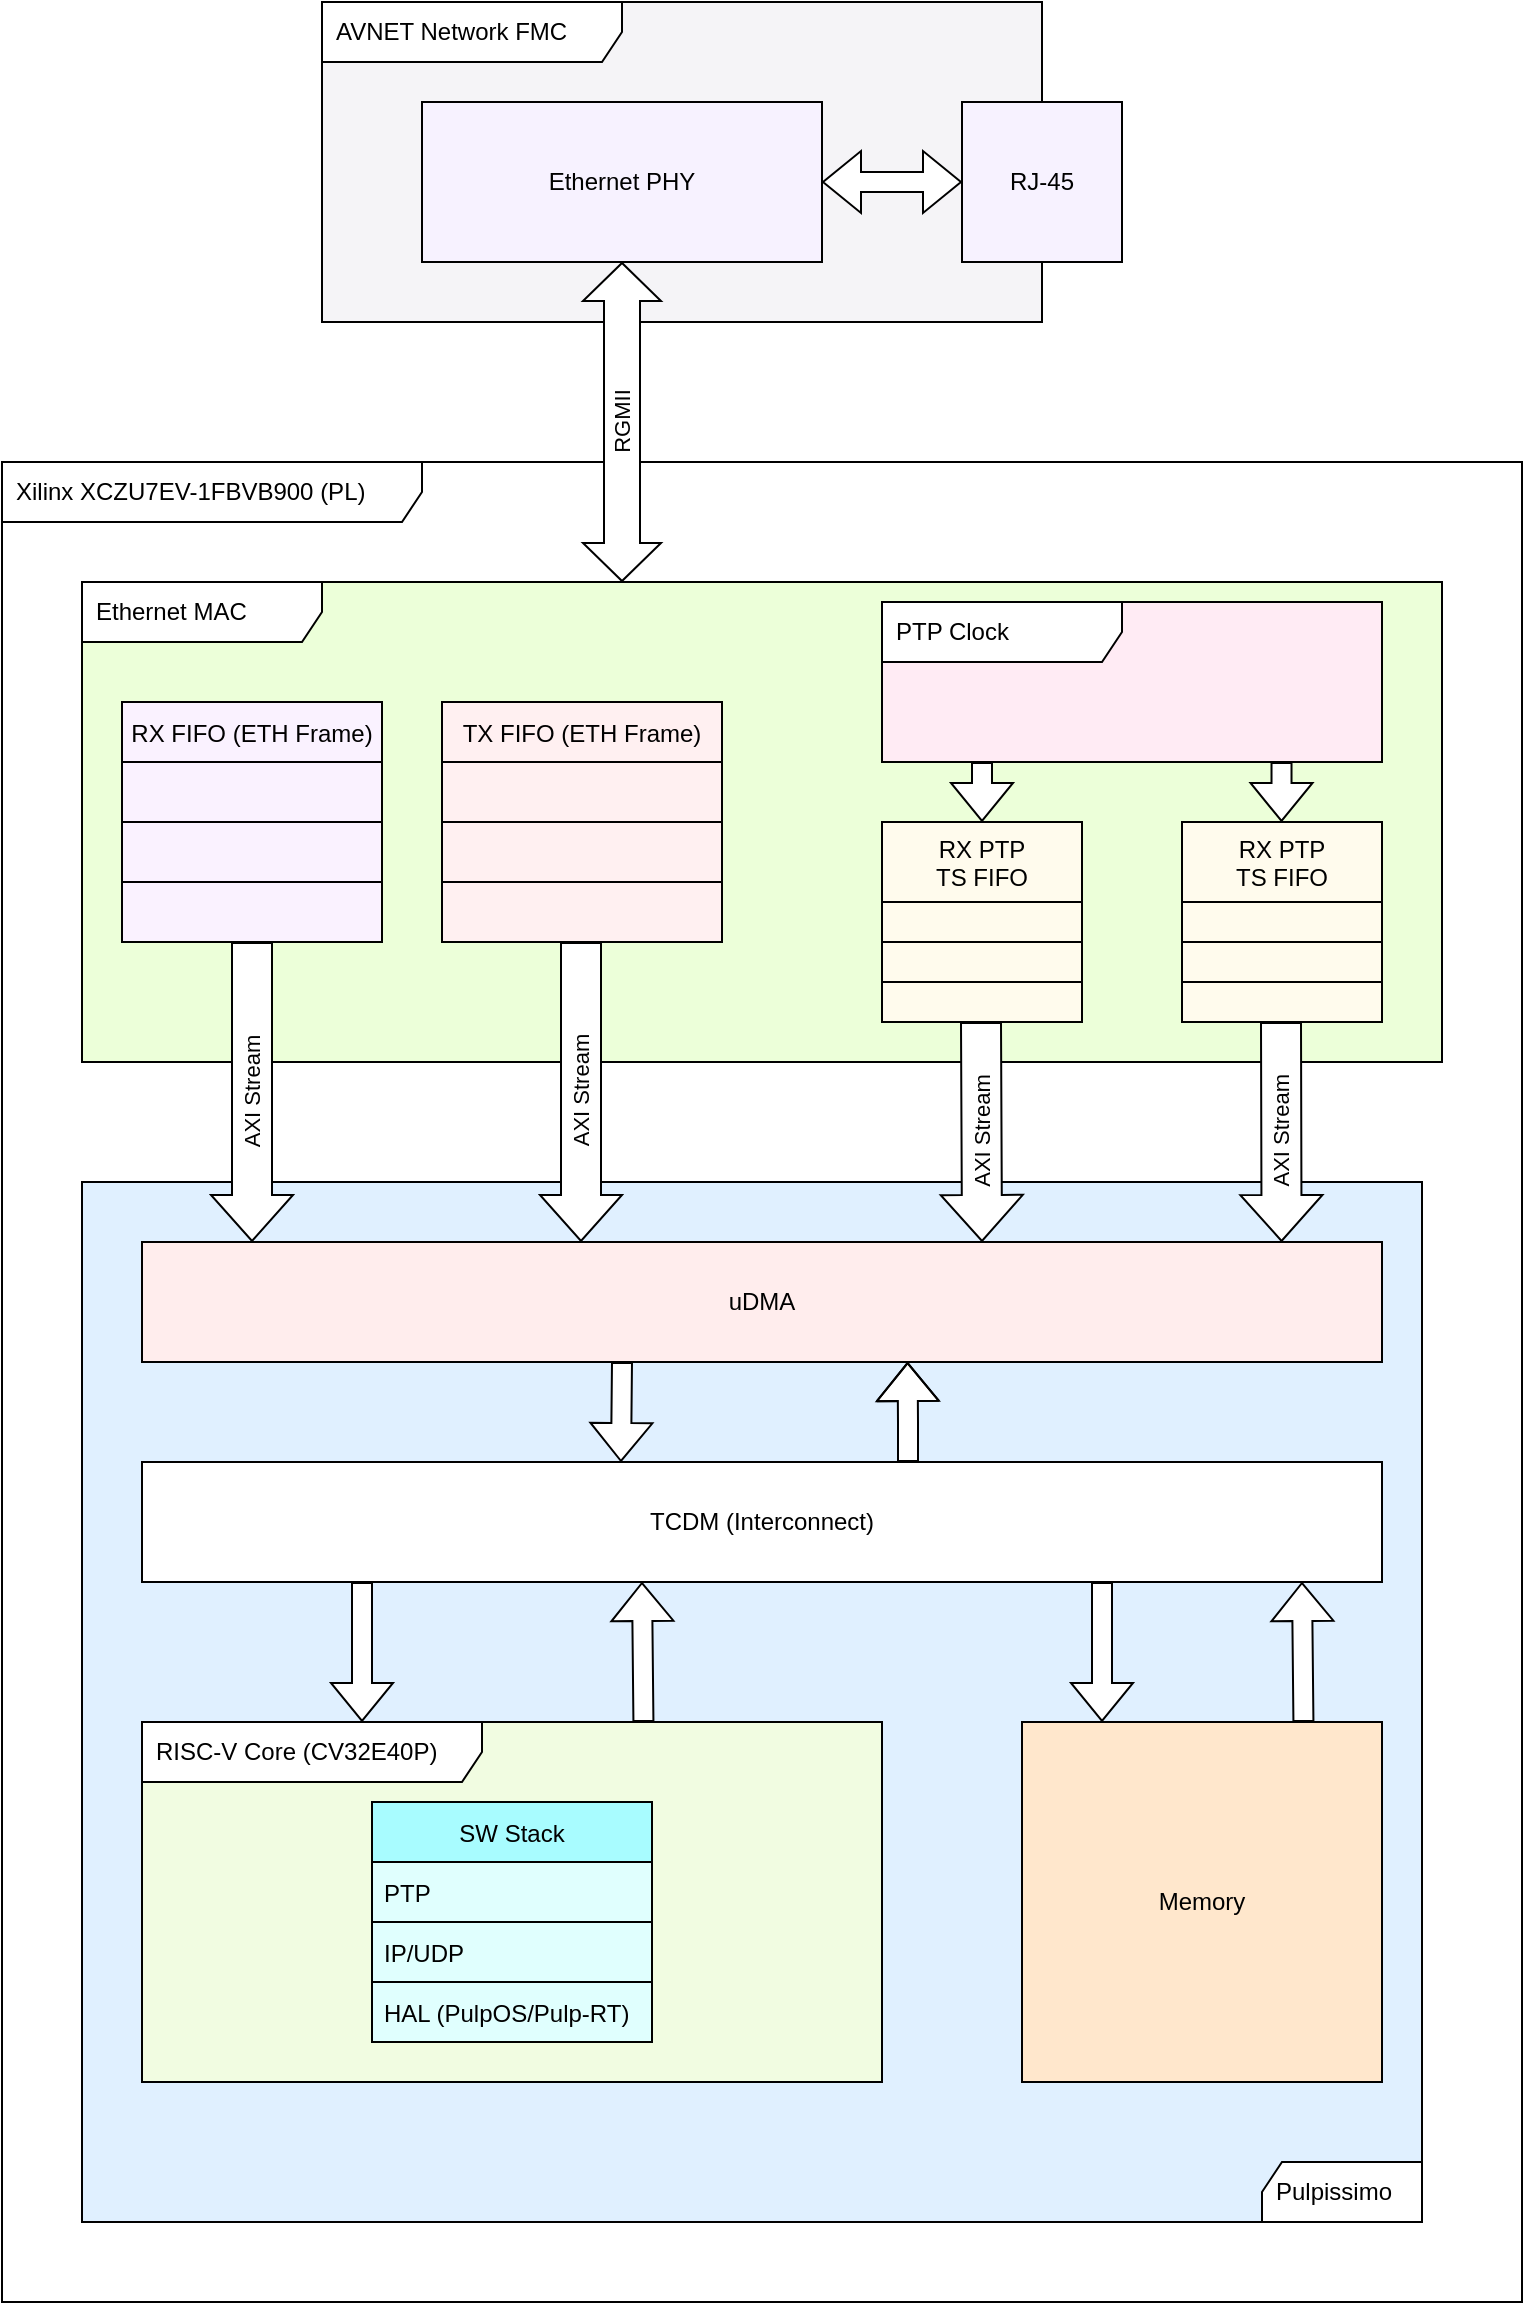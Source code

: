 <mxfile version="15.8.7" type="github">
  <diagram id="mLPpQYJzLz1xqzUndZVS" name="Page-1">
    <mxGraphModel dx="1422" dy="752" grid="1" gridSize="10" guides="1" tooltips="1" connect="1" arrows="1" fold="1" page="1" pageScale="1" pageWidth="827" pageHeight="1169" math="0" shadow="0">
      <root>
        <mxCell id="0" />
        <mxCell id="1" parent="0" />
        <mxCell id="8U_8XwLauRsZ4ZYQqi3w-3" value="Xilinx XCZU7EV-1FBVB900 (PL)" style="shape=umlFrame;whiteSpace=wrap;html=1;width=210;height=30;boundedLbl=1;verticalAlign=middle;align=left;spacingLeft=5;fillColor=default;swimlaneFillColor=#ffffff;" parent="1" vertex="1">
          <mxGeometry x="40" y="240" width="760" height="920" as="geometry" />
        </mxCell>
        <mxCell id="8U_8XwLauRsZ4ZYQqi3w-2" value="&lt;div&gt;Ethernet MAC&lt;/div&gt;" style="shape=umlFrame;whiteSpace=wrap;html=1;width=120;height=30;boundedLbl=1;verticalAlign=middle;align=left;spacingLeft=5;fillColor=#FFFFFF;swimlaneFillColor=#ECFFD9;" parent="1" vertex="1">
          <mxGeometry x="80" y="300" width="680" height="240" as="geometry" />
        </mxCell>
        <mxCell id="9wRkoVYpAe7Pgj8xl5cS-7" value="" style="group;fillColor=none;" parent="1" vertex="1" connectable="0">
          <mxGeometry x="200" y="10" width="400" height="160" as="geometry" />
        </mxCell>
        <mxCell id="9wRkoVYpAe7Pgj8xl5cS-1" value="AVNET Network FMC" style="shape=umlFrame;whiteSpace=wrap;html=1;width=150;height=30;boundedLbl=1;verticalAlign=middle;align=left;spacingLeft=5;fillColor=#FFFFFF;swimlaneFillColor=#F5F4F7;" parent="9wRkoVYpAe7Pgj8xl5cS-7" vertex="1">
          <mxGeometry width="360" height="160" as="geometry" />
        </mxCell>
        <mxCell id="9wRkoVYpAe7Pgj8xl5cS-3" value="&lt;span style=&quot;&quot;&gt;RJ-45&lt;/span&gt;" style="rounded=0;whiteSpace=wrap;html=1;labelBackgroundColor=none;fillColor=#F7F2FF;" parent="9wRkoVYpAe7Pgj8xl5cS-7" vertex="1">
          <mxGeometry x="320" y="50" width="80" height="80" as="geometry" />
        </mxCell>
        <mxCell id="9wRkoVYpAe7Pgj8xl5cS-4" value="Ethernet PHY" style="rounded=0;whiteSpace=wrap;html=1;labelBackgroundColor=none;fillColor=#F7F2FF;" parent="9wRkoVYpAe7Pgj8xl5cS-7" vertex="1">
          <mxGeometry x="50" y="50" width="200" height="80" as="geometry" />
        </mxCell>
        <mxCell id="9wRkoVYpAe7Pgj8xl5cS-6" value="" style="shape=flexArrow;endArrow=classic;startArrow=classic;html=1;rounded=0;fontColor=none;entryX=0;entryY=0.5;entryDx=0;entryDy=0;exitX=1;exitY=0.5;exitDx=0;exitDy=0;fillColor=default;" parent="9wRkoVYpAe7Pgj8xl5cS-7" source="9wRkoVYpAe7Pgj8xl5cS-4" target="9wRkoVYpAe7Pgj8xl5cS-3" edge="1">
          <mxGeometry width="100" height="100" relative="1" as="geometry">
            <mxPoint x="200" y="150" as="sourcePoint" />
            <mxPoint x="300" y="50" as="targetPoint" />
          </mxGeometry>
        </mxCell>
        <mxCell id="9wRkoVYpAe7Pgj8xl5cS-8" value="RGMII" style="shape=flexArrow;endArrow=classic;startArrow=classic;html=1;rounded=0;fontColor=none;entryX=0.5;entryY=1;entryDx=0;entryDy=0;width=18;fillColor=#FFFFFF;labelBackgroundColor=none;horizontal=0;startSize=6;" parent="1" target="9wRkoVYpAe7Pgj8xl5cS-4" edge="1">
          <mxGeometry width="100" height="100" relative="1" as="geometry">
            <mxPoint x="350" y="300" as="sourcePoint" />
            <mxPoint x="690" y="390" as="targetPoint" />
          </mxGeometry>
        </mxCell>
        <mxCell id="9wRkoVYpAe7Pgj8xl5cS-9" value="TX FIFO (ETH Frame)" style="swimlane;fontStyle=0;childLayout=stackLayout;horizontal=1;startSize=30;horizontalStack=0;resizeParent=1;resizeParentMax=0;resizeLast=0;collapsible=1;marginBottom=0;labelBackgroundColor=none;fontColor=none;fillColor=#FFF0F1;" parent="1" vertex="1">
          <mxGeometry x="260" y="360" width="140" height="120" as="geometry" />
        </mxCell>
        <mxCell id="9wRkoVYpAe7Pgj8xl5cS-10" value="  " style="text;strokeColor=default;fillColor=#FFF0F1;align=left;verticalAlign=middle;spacingLeft=4;spacingRight=4;overflow=hidden;points=[[0,0.5],[1,0.5]];portConstraint=eastwest;rotatable=0;labelBackgroundColor=none;fontColor=none;labelBorderColor=none;" parent="9wRkoVYpAe7Pgj8xl5cS-9" vertex="1">
          <mxGeometry y="30" width="140" height="30" as="geometry" />
        </mxCell>
        <mxCell id="9wRkoVYpAe7Pgj8xl5cS-11" value=" " style="text;strokeColor=default;fillColor=#FFF0F1;align=left;verticalAlign=middle;spacingLeft=4;spacingRight=4;overflow=hidden;points=[[0,0.5],[1,0.5]];portConstraint=eastwest;rotatable=0;labelBackgroundColor=none;fontColor=none;" parent="9wRkoVYpAe7Pgj8xl5cS-9" vertex="1">
          <mxGeometry y="60" width="140" height="30" as="geometry" />
        </mxCell>
        <mxCell id="9wRkoVYpAe7Pgj8xl5cS-12" value=" " style="text;strokeColor=default;fillColor=#FFF0F1;align=left;verticalAlign=middle;spacingLeft=4;spacingRight=4;overflow=hidden;points=[[0,0.5],[1,0.5]];portConstraint=eastwest;rotatable=0;labelBackgroundColor=none;fontColor=none;" parent="9wRkoVYpAe7Pgj8xl5cS-9" vertex="1">
          <mxGeometry y="90" width="140" height="30" as="geometry" />
        </mxCell>
        <mxCell id="9wRkoVYpAe7Pgj8xl5cS-14" value="RX FIFO (ETH Frame)" style="swimlane;fontStyle=0;childLayout=stackLayout;horizontal=1;startSize=30;horizontalStack=0;resizeParent=1;resizeParentMax=0;resizeLast=0;collapsible=1;marginBottom=0;labelBackgroundColor=none;fontColor=none;fillColor=#FAF2FF;" parent="1" vertex="1">
          <mxGeometry x="100" y="360" width="130" height="120" as="geometry" />
        </mxCell>
        <mxCell id="9wRkoVYpAe7Pgj8xl5cS-15" value="  " style="text;strokeColor=default;fillColor=#FAF2FF;align=left;verticalAlign=middle;spacingLeft=4;spacingRight=4;overflow=hidden;points=[[0,0.5],[1,0.5]];portConstraint=eastwest;rotatable=0;labelBackgroundColor=none;fontColor=none;labelBorderColor=none;" parent="9wRkoVYpAe7Pgj8xl5cS-14" vertex="1">
          <mxGeometry y="30" width="130" height="30" as="geometry" />
        </mxCell>
        <mxCell id="9wRkoVYpAe7Pgj8xl5cS-16" value=" " style="text;strokeColor=default;fillColor=#FAF2FF;align=left;verticalAlign=middle;spacingLeft=4;spacingRight=4;overflow=hidden;points=[[0,0.5],[1,0.5]];portConstraint=eastwest;rotatable=0;labelBackgroundColor=none;fontColor=none;" parent="9wRkoVYpAe7Pgj8xl5cS-14" vertex="1">
          <mxGeometry y="60" width="130" height="30" as="geometry" />
        </mxCell>
        <mxCell id="9wRkoVYpAe7Pgj8xl5cS-17" value=" " style="text;strokeColor=default;fillColor=#FAF2FF;align=left;verticalAlign=middle;spacingLeft=4;spacingRight=4;overflow=hidden;points=[[0,0.5],[1,0.5]];portConstraint=eastwest;rotatable=0;labelBackgroundColor=none;fontColor=none;" parent="9wRkoVYpAe7Pgj8xl5cS-14" vertex="1">
          <mxGeometry y="90" width="130" height="30" as="geometry" />
        </mxCell>
        <mxCell id="9wRkoVYpAe7Pgj8xl5cS-18" value="RX PTP &#xa;TS FIFO" style="swimlane;fontStyle=0;childLayout=stackLayout;horizontal=1;startSize=40;horizontalStack=0;resizeParent=1;resizeParentMax=0;resizeLast=0;collapsible=1;marginBottom=0;labelBackgroundColor=none;fontColor=none;fillColor=#FFFBED;" parent="1" vertex="1">
          <mxGeometry x="480" y="420" width="100" height="100" as="geometry" />
        </mxCell>
        <mxCell id="9wRkoVYpAe7Pgj8xl5cS-19" value="  " style="text;strokeColor=default;fillColor=#FFFBED;align=left;verticalAlign=middle;spacingLeft=4;spacingRight=4;overflow=hidden;points=[[0,0.5],[1,0.5]];portConstraint=eastwest;rotatable=0;labelBackgroundColor=none;fontColor=none;labelBorderColor=none;" parent="9wRkoVYpAe7Pgj8xl5cS-18" vertex="1">
          <mxGeometry y="40" width="100" height="20" as="geometry" />
        </mxCell>
        <mxCell id="9wRkoVYpAe7Pgj8xl5cS-20" value=" " style="text;strokeColor=default;fillColor=#FFFBED;align=left;verticalAlign=middle;spacingLeft=4;spacingRight=4;overflow=hidden;points=[[0,0.5],[1,0.5]];portConstraint=eastwest;rotatable=0;labelBackgroundColor=none;fontColor=none;" parent="9wRkoVYpAe7Pgj8xl5cS-18" vertex="1">
          <mxGeometry y="60" width="100" height="20" as="geometry" />
        </mxCell>
        <mxCell id="9wRkoVYpAe7Pgj8xl5cS-21" value=" " style="text;strokeColor=default;fillColor=#FFFBED;align=left;verticalAlign=middle;spacingLeft=4;spacingRight=4;overflow=hidden;points=[[0,0.5],[1,0.5]];portConstraint=eastwest;rotatable=0;labelBackgroundColor=none;fontColor=none;" parent="9wRkoVYpAe7Pgj8xl5cS-18" vertex="1">
          <mxGeometry y="80" width="100" height="20" as="geometry" />
        </mxCell>
        <mxCell id="9wRkoVYpAe7Pgj8xl5cS-26" value="PTP Clock" style="shape=umlFrame;whiteSpace=wrap;html=1;width=120;height=30;boundedLbl=1;verticalAlign=middle;align=left;spacingLeft=5;fillColor=#FFFFFF;swimlaneFillColor=#FFEBF4;" parent="1" vertex="1">
          <mxGeometry x="480" y="310" width="250" height="80" as="geometry" />
        </mxCell>
        <mxCell id="9wRkoVYpAe7Pgj8xl5cS-29" value="Pulpissimo" style="shape=umlFrame;whiteSpace=wrap;html=1;width=80;height=30;boundedLbl=1;verticalAlign=middle;align=left;spacingLeft=5;fillColor=#FFFFFF;swimlaneFillColor=#E0F0FF;direction=west;" parent="1" vertex="1">
          <mxGeometry x="80" y="600" width="670" height="520" as="geometry" />
        </mxCell>
        <mxCell id="9wRkoVYpAe7Pgj8xl5cS-30" value="uDMA" style="rounded=0;whiteSpace=wrap;html=1;glass=0;labelBackgroundColor=none;labelBorderColor=none;fontColor=none;strokeColor=default;fillColor=#FFEDED;" parent="1" vertex="1">
          <mxGeometry x="110" y="630" width="620" height="60" as="geometry" />
        </mxCell>
        <mxCell id="9wRkoVYpAe7Pgj8xl5cS-32" value="AXI Stream" style="shape=flexArrow;endArrow=classic;html=1;rounded=0;labelBackgroundColor=default;fontColor=none;fillColor=#FFFFFF;orthogonal=1;horizontal=0;width=20;endSize=7.33;" parent="1" source="9wRkoVYpAe7Pgj8xl5cS-17" edge="1">
          <mxGeometry width="50" height="50" relative="1" as="geometry">
            <mxPoint x="360" y="600" as="sourcePoint" />
            <mxPoint x="165" y="630" as="targetPoint" />
          </mxGeometry>
        </mxCell>
        <mxCell id="9wRkoVYpAe7Pgj8xl5cS-37" value="TCDM (Interconnect)" style="rounded=0;whiteSpace=wrap;html=1;glass=0;labelBackgroundColor=none;labelBorderColor=none;fontColor=none;strokeColor=default;fillColor=#FFFFFF;" parent="1" vertex="1">
          <mxGeometry x="110" y="740" width="620" height="60" as="geometry" />
        </mxCell>
        <mxCell id="9wRkoVYpAe7Pgj8xl5cS-38" value="Memory" style="whiteSpace=wrap;html=1;aspect=fixed;glass=0;labelBackgroundColor=none;labelBorderColor=none;fontColor=none;strokeColor=default;fillColor=#FFE7CC;gradientColor=none;" parent="1" vertex="1">
          <mxGeometry x="550" y="870" width="180" height="180" as="geometry" />
        </mxCell>
        <mxCell id="9wRkoVYpAe7Pgj8xl5cS-39" value="" style="shape=flexArrow;endArrow=classic;html=1;rounded=0;labelBackgroundColor=none;fontColor=none;fillColor=#FFFFFF;orthogonal=1;" parent="1" edge="1">
          <mxGeometry width="50" height="50" relative="1" as="geometry">
            <mxPoint x="350" y="690" as="sourcePoint" />
            <mxPoint x="349.5" y="740" as="targetPoint" />
          </mxGeometry>
        </mxCell>
        <mxCell id="9wRkoVYpAe7Pgj8xl5cS-40" value="" style="shape=flexArrow;endArrow=classic;html=1;rounded=0;labelBackgroundColor=none;fontColor=none;fillColor=#FFFFFF;entryX=0.569;entryY=1;entryDx=0;entryDy=0;entryPerimeter=0;" parent="1" edge="1">
          <mxGeometry width="50" height="50" relative="1" as="geometry">
            <mxPoint x="493" y="740" as="sourcePoint" />
            <mxPoint x="492.78" y="690" as="targetPoint" />
            <Array as="points">
              <mxPoint x="493" y="720" />
            </Array>
          </mxGeometry>
        </mxCell>
        <mxCell id="9wRkoVYpAe7Pgj8xl5cS-44" value="RISC-V Core (CV32E40P)" style="shape=umlFrame;whiteSpace=wrap;html=1;width=170;height=30;boundedLbl=1;verticalAlign=middle;align=left;spacingLeft=5;fillColor=#FFFFFF;swimlaneFillColor=#F1FCE1;direction=east;" parent="1" vertex="1">
          <mxGeometry x="110" y="870" width="370" height="180" as="geometry" />
        </mxCell>
        <mxCell id="9wRkoVYpAe7Pgj8xl5cS-49" value="RX PTP &#xa;TS FIFO" style="swimlane;fontStyle=0;childLayout=stackLayout;horizontal=1;startSize=40;horizontalStack=0;resizeParent=1;resizeParentMax=0;resizeLast=0;collapsible=1;marginBottom=0;labelBackgroundColor=none;fontColor=none;fillColor=#FFFBED;" parent="1" vertex="1">
          <mxGeometry x="630" y="420" width="100" height="100" as="geometry" />
        </mxCell>
        <mxCell id="9wRkoVYpAe7Pgj8xl5cS-50" value="  " style="text;strokeColor=default;fillColor=#FFFBED;align=left;verticalAlign=middle;spacingLeft=4;spacingRight=4;overflow=hidden;points=[[0,0.5],[1,0.5]];portConstraint=eastwest;rotatable=0;labelBackgroundColor=none;fontColor=none;labelBorderColor=none;" parent="9wRkoVYpAe7Pgj8xl5cS-49" vertex="1">
          <mxGeometry y="40" width="100" height="20" as="geometry" />
        </mxCell>
        <mxCell id="9wRkoVYpAe7Pgj8xl5cS-51" value=" " style="text;strokeColor=default;fillColor=#FFFBED;align=left;verticalAlign=middle;spacingLeft=4;spacingRight=4;overflow=hidden;points=[[0,0.5],[1,0.5]];portConstraint=eastwest;rotatable=0;labelBackgroundColor=none;fontColor=none;" parent="9wRkoVYpAe7Pgj8xl5cS-49" vertex="1">
          <mxGeometry y="60" width="100" height="20" as="geometry" />
        </mxCell>
        <mxCell id="9wRkoVYpAe7Pgj8xl5cS-52" value=" " style="text;strokeColor=default;fillColor=#FFFBED;align=left;verticalAlign=middle;spacingLeft=4;spacingRight=4;overflow=hidden;points=[[0,0.5],[1,0.5]];portConstraint=eastwest;rotatable=0;labelBackgroundColor=none;fontColor=none;" parent="9wRkoVYpAe7Pgj8xl5cS-49" vertex="1">
          <mxGeometry y="80" width="100" height="20" as="geometry" />
        </mxCell>
        <mxCell id="9wRkoVYpAe7Pgj8xl5cS-54" value="" style="shape=flexArrow;endArrow=classic;html=1;rounded=0;labelBackgroundColor=none;fontColor=none;fillColor=#FFFFFF;entryX=0.5;entryY=0;entryDx=0;entryDy=0;orthogonal=1;" parent="1" target="9wRkoVYpAe7Pgj8xl5cS-18" edge="1">
          <mxGeometry width="50" height="50" relative="1" as="geometry">
            <mxPoint x="530" y="390" as="sourcePoint" />
            <mxPoint x="310" y="550" as="targetPoint" />
          </mxGeometry>
        </mxCell>
        <mxCell id="9wRkoVYpAe7Pgj8xl5cS-56" value="" style="shape=flexArrow;endArrow=classic;html=1;rounded=0;labelBackgroundColor=none;fontColor=none;fillColor=#FFFFFF;entryX=0.5;entryY=0;entryDx=0;entryDy=0;orthogonal=1;" parent="1" edge="1">
          <mxGeometry width="50" height="50" relative="1" as="geometry">
            <mxPoint x="679.76" y="390" as="sourcePoint" />
            <mxPoint x="679.76" y="420" as="targetPoint" />
          </mxGeometry>
        </mxCell>
        <mxCell id="9wRkoVYpAe7Pgj8xl5cS-62" value="" style="shape=flexArrow;endArrow=classic;html=1;rounded=0;labelBackgroundColor=none;fontColor=none;fillColor=#FFFFFF;orthogonal=1;" parent="1" edge="1">
          <mxGeometry width="50" height="50" relative="1" as="geometry">
            <mxPoint x="220" y="800" as="sourcePoint" />
            <mxPoint x="220" y="870" as="targetPoint" />
          </mxGeometry>
        </mxCell>
        <mxCell id="9wRkoVYpAe7Pgj8xl5cS-64" value="" style="shape=flexArrow;endArrow=classic;html=1;rounded=0;labelBackgroundColor=none;fontColor=none;fillColor=#FFFFFF;exitX=0.356;exitY=0.01;exitDx=0;exitDy=0;exitPerimeter=0;" parent="1" edge="1">
          <mxGeometry width="50" height="50" relative="1" as="geometry">
            <mxPoint x="360.72" y="870.0" as="sourcePoint" />
            <mxPoint x="360" y="800" as="targetPoint" />
          </mxGeometry>
        </mxCell>
        <mxCell id="9wRkoVYpAe7Pgj8xl5cS-65" value="" style="shape=flexArrow;endArrow=classic;html=1;rounded=0;labelBackgroundColor=none;fontColor=none;fillColor=#FFFFFF;exitX=0.356;exitY=0.01;exitDx=0;exitDy=0;exitPerimeter=0;" parent="1" edge="1">
          <mxGeometry width="50" height="50" relative="1" as="geometry">
            <mxPoint x="690.72" y="870" as="sourcePoint" />
            <mxPoint x="690" y="800" as="targetPoint" />
          </mxGeometry>
        </mxCell>
        <mxCell id="9wRkoVYpAe7Pgj8xl5cS-66" value="" style="shape=flexArrow;endArrow=classic;html=1;rounded=0;labelBackgroundColor=none;fontColor=none;fillColor=#FFFFFF;orthogonal=1;" parent="1" edge="1">
          <mxGeometry width="50" height="50" relative="1" as="geometry">
            <mxPoint x="590" y="800" as="sourcePoint" />
            <mxPoint x="590" y="870" as="targetPoint" />
          </mxGeometry>
        </mxCell>
        <mxCell id="9wRkoVYpAe7Pgj8xl5cS-68" value="SW Stack" style="swimlane;fontStyle=0;childLayout=stackLayout;horizontal=1;startSize=30;horizontalStack=0;resizeParent=1;resizeParentMax=0;resizeLast=0;collapsible=1;marginBottom=0;glass=0;labelBackgroundColor=none;labelBorderColor=none;fontColor=none;strokeColor=default;fillColor=#A8FCFF;gradientColor=none;" parent="1" vertex="1">
          <mxGeometry x="225" y="910" width="140" height="120" as="geometry" />
        </mxCell>
        <mxCell id="9wRkoVYpAe7Pgj8xl5cS-69" value="PTP" style="text;strokeColor=default;fillColor=#E0FFFE;align=left;verticalAlign=middle;spacingLeft=4;spacingRight=4;overflow=hidden;points=[[0,0.5],[1,0.5]];portConstraint=eastwest;rotatable=0;glass=0;labelBackgroundColor=none;labelBorderColor=none;fontColor=none;" parent="9wRkoVYpAe7Pgj8xl5cS-68" vertex="1">
          <mxGeometry y="30" width="140" height="30" as="geometry" />
        </mxCell>
        <mxCell id="9wRkoVYpAe7Pgj8xl5cS-70" value="IP/UDP" style="text;strokeColor=default;fillColor=#E0FFFE;align=left;verticalAlign=middle;spacingLeft=4;spacingRight=4;overflow=hidden;points=[[0,0.5],[1,0.5]];portConstraint=eastwest;rotatable=0;glass=0;labelBackgroundColor=none;labelBorderColor=none;fontColor=none;" parent="9wRkoVYpAe7Pgj8xl5cS-68" vertex="1">
          <mxGeometry y="60" width="140" height="30" as="geometry" />
        </mxCell>
        <mxCell id="9wRkoVYpAe7Pgj8xl5cS-71" value="HAL (PulpOS/Pulp-RT)" style="text;strokeColor=default;fillColor=#E0FFFE;align=left;verticalAlign=middle;spacingLeft=4;spacingRight=4;overflow=hidden;points=[[0,0.5],[1,0.5]];portConstraint=eastwest;rotatable=0;glass=0;labelBackgroundColor=none;labelBorderColor=none;fontColor=none;" parent="9wRkoVYpAe7Pgj8xl5cS-68" vertex="1">
          <mxGeometry y="90" width="140" height="30" as="geometry" />
        </mxCell>
        <mxCell id="0bZ0CAgHgtpychcCBRZJ-1" value="AXI Stream" style="shape=flexArrow;endArrow=classic;html=1;rounded=0;labelBackgroundColor=default;fontColor=none;fillColor=#FFFFFF;orthogonal=1;horizontal=0;width=20;endSize=7.33;" parent="1" edge="1">
          <mxGeometry width="50" height="50" relative="1" as="geometry">
            <mxPoint x="329.5" y="480" as="sourcePoint" />
            <mxPoint x="329.5" y="630" as="targetPoint" />
          </mxGeometry>
        </mxCell>
        <mxCell id="0bZ0CAgHgtpychcCBRZJ-2" value="AXI Stream" style="shape=flexArrow;endArrow=classic;html=1;rounded=0;labelBackgroundColor=default;fontColor=none;fillColor=#FFFFFF;orthogonal=1;horizontal=0;width=20;endSize=7.33;" parent="1" edge="1">
          <mxGeometry width="50" height="50" relative="1" as="geometry">
            <mxPoint x="529.5" y="520" as="sourcePoint" />
            <mxPoint x="530" y="630" as="targetPoint" />
          </mxGeometry>
        </mxCell>
        <mxCell id="0bZ0CAgHgtpychcCBRZJ-3" value="AXI Stream" style="shape=flexArrow;endArrow=classic;html=1;rounded=0;labelBackgroundColor=default;fontColor=none;fillColor=#FFFFFF;orthogonal=1;horizontal=0;width=20;endSize=7.33;entryX=0.919;entryY=0;entryDx=0;entryDy=0;entryPerimeter=0;" parent="1" target="9wRkoVYpAe7Pgj8xl5cS-30" edge="1">
          <mxGeometry width="50" height="50" relative="1" as="geometry">
            <mxPoint x="679.5" y="520" as="sourcePoint" />
            <mxPoint x="680" y="640" as="targetPoint" />
          </mxGeometry>
        </mxCell>
      </root>
    </mxGraphModel>
  </diagram>
</mxfile>
